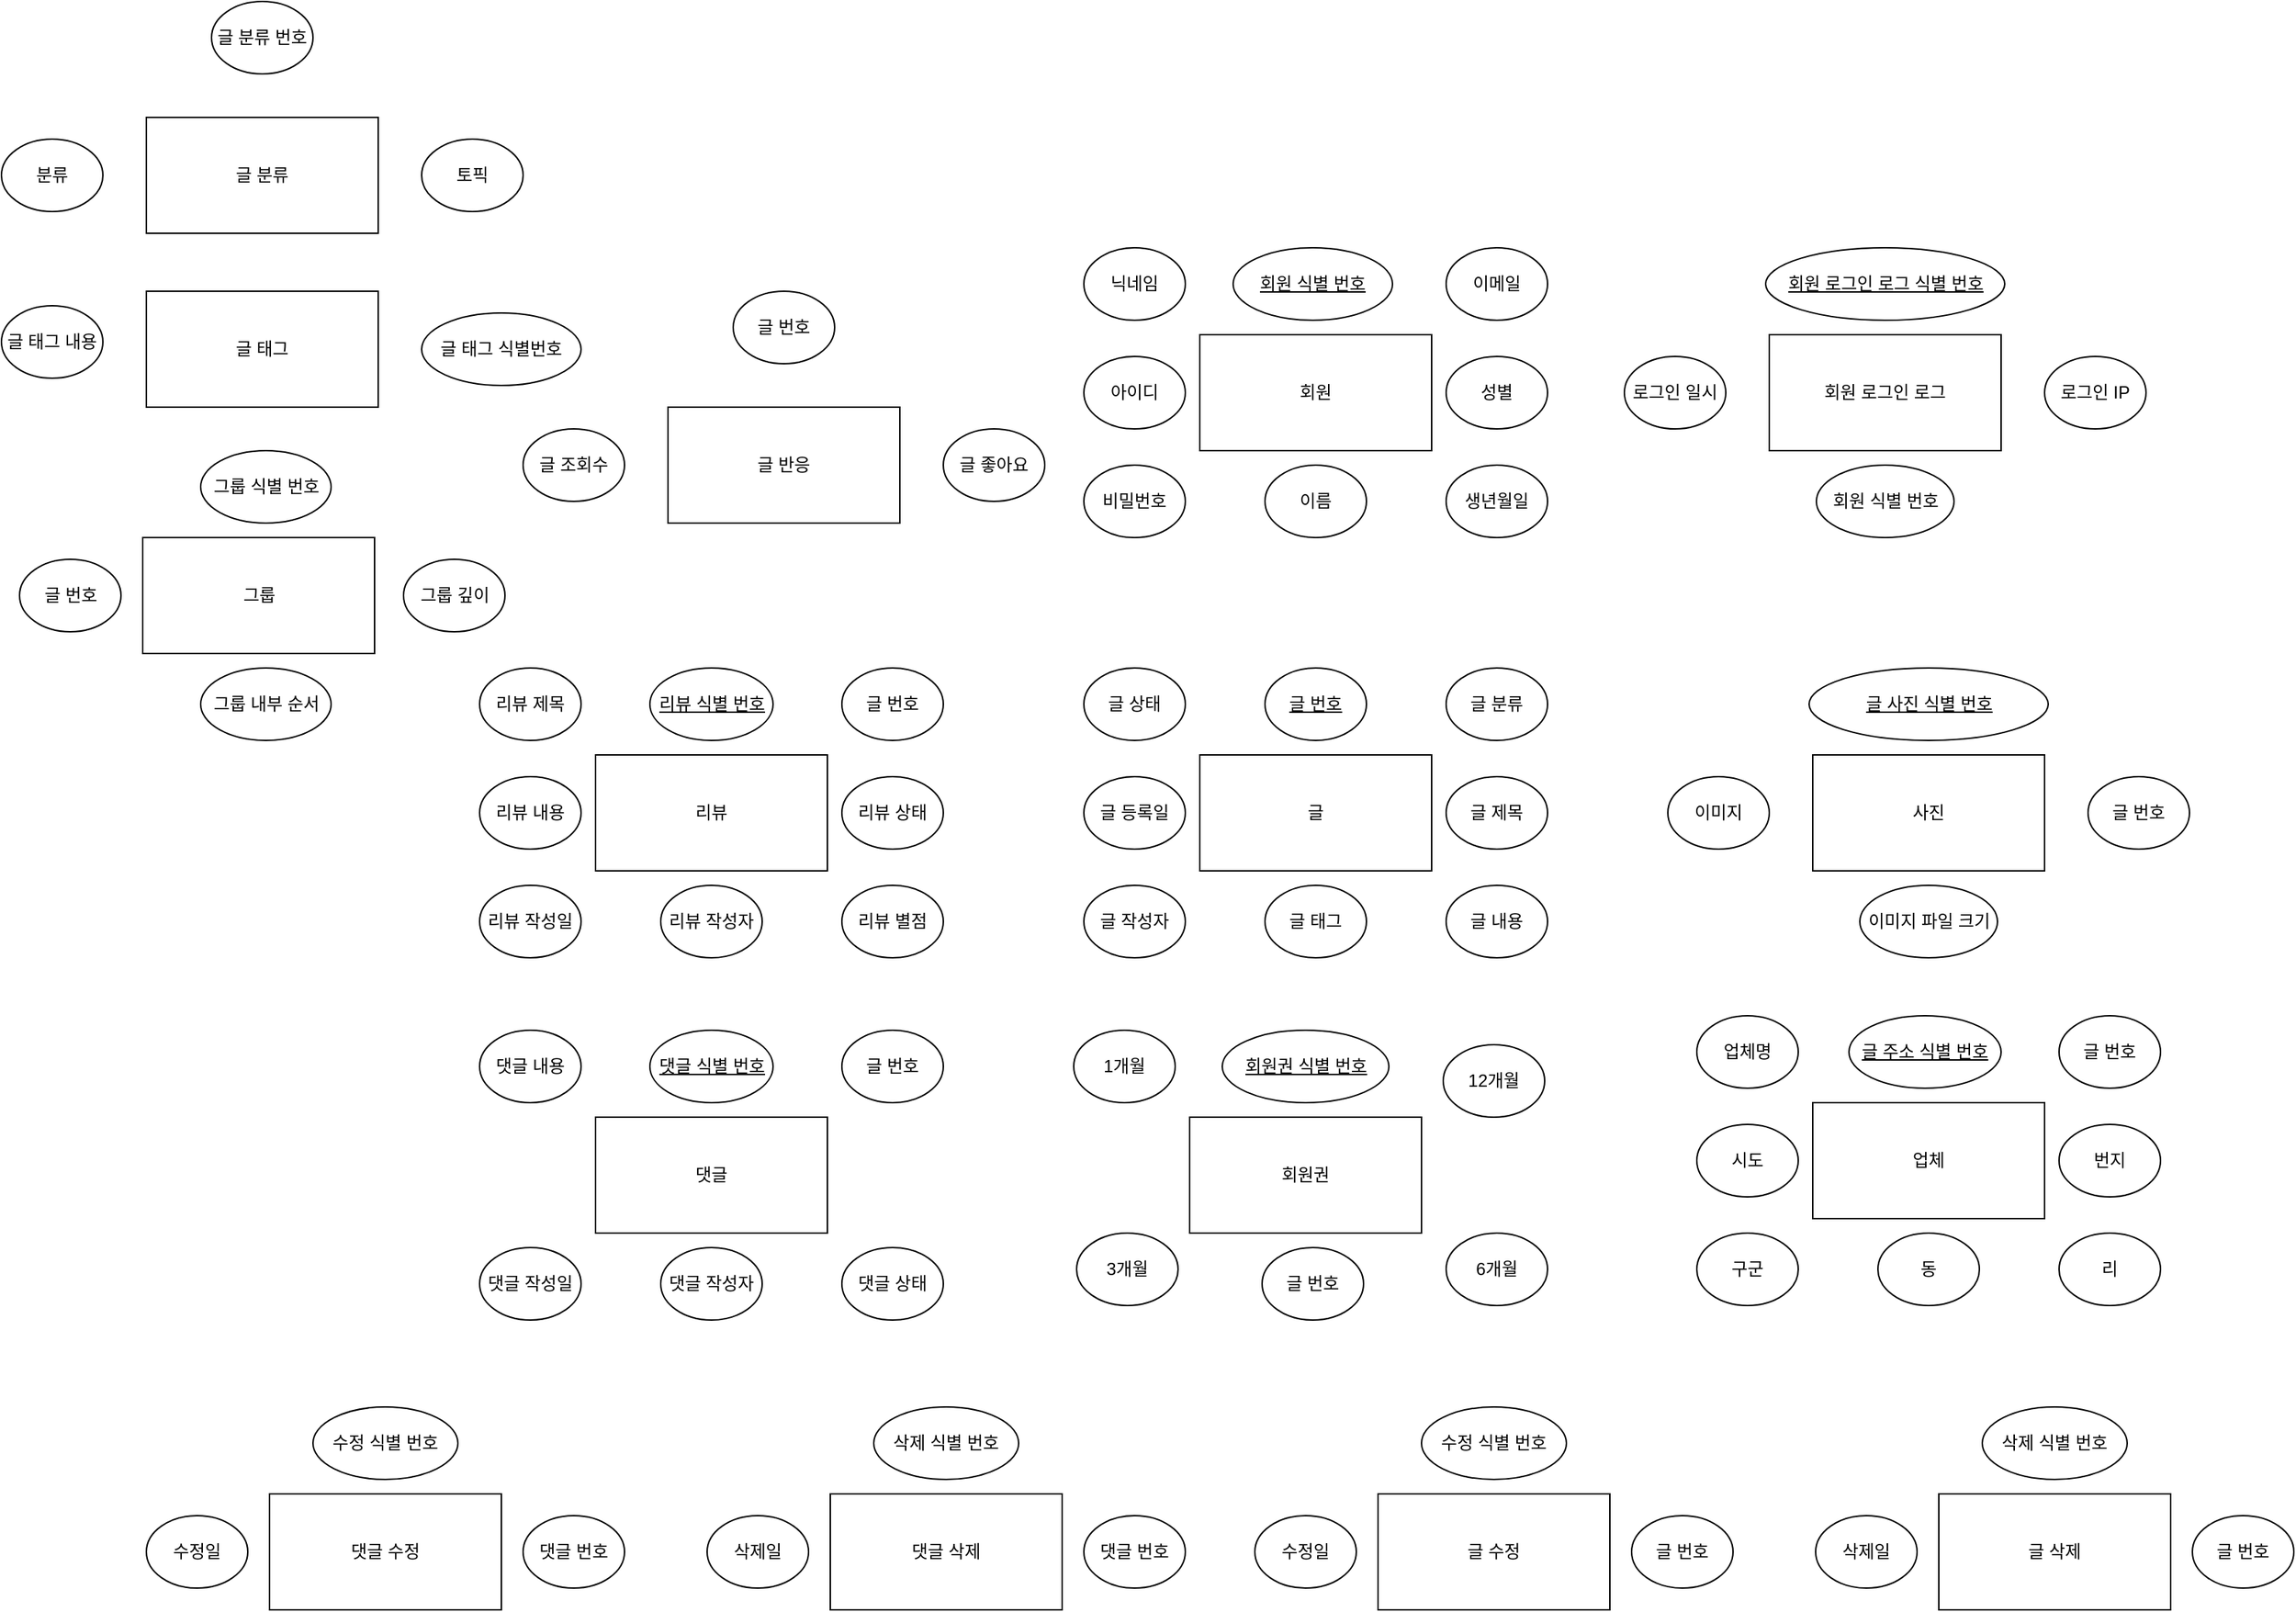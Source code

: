 <mxfile version="20.8.10" type="github">
  <diagram name="페이지-1" id="fak8buCkkVo0T9wNgY8q">
    <mxGraphModel dx="1912" dy="1019" grid="1" gridSize="10" guides="1" tooltips="1" connect="1" arrows="1" fold="1" page="1" pageScale="1" pageWidth="3300" pageHeight="2339" math="0" shadow="0">
      <root>
        <mxCell id="0" />
        <mxCell id="1" parent="0" />
        <mxCell id="8w0o-zl5EEHGcj-6kQpV-1" value="글" style="rounded=0;whiteSpace=wrap;html=1;" vertex="1" parent="1">
          <mxGeometry x="877" y="540" width="160" height="80" as="geometry" />
        </mxCell>
        <mxCell id="8w0o-zl5EEHGcj-6kQpV-2" value="&lt;u&gt;글 번호&lt;/u&gt;" style="ellipse;whiteSpace=wrap;html=1;" vertex="1" parent="1">
          <mxGeometry x="922" y="480" width="70" height="50" as="geometry" />
        </mxCell>
        <mxCell id="8w0o-zl5EEHGcj-6kQpV-4" value="글 분류" style="ellipse;whiteSpace=wrap;html=1;" vertex="1" parent="1">
          <mxGeometry x="1047" y="480" width="70" height="50" as="geometry" />
        </mxCell>
        <mxCell id="8w0o-zl5EEHGcj-6kQpV-5" value="글 제목" style="ellipse;whiteSpace=wrap;html=1;" vertex="1" parent="1">
          <mxGeometry x="1047" y="555" width="70" height="50" as="geometry" />
        </mxCell>
        <mxCell id="8w0o-zl5EEHGcj-6kQpV-6" value="글 내용" style="ellipse;whiteSpace=wrap;html=1;" vertex="1" parent="1">
          <mxGeometry x="1047" y="630" width="70" height="50" as="geometry" />
        </mxCell>
        <mxCell id="8w0o-zl5EEHGcj-6kQpV-7" value="글 태그" style="ellipse;whiteSpace=wrap;html=1;" vertex="1" parent="1">
          <mxGeometry x="922" y="630" width="70" height="50" as="geometry" />
        </mxCell>
        <mxCell id="8w0o-zl5EEHGcj-6kQpV-8" value="글 작성자" style="ellipse;whiteSpace=wrap;html=1;" vertex="1" parent="1">
          <mxGeometry x="797" y="630" width="70" height="50" as="geometry" />
        </mxCell>
        <mxCell id="8w0o-zl5EEHGcj-6kQpV-9" value="글 등록일" style="ellipse;whiteSpace=wrap;html=1;" vertex="1" parent="1">
          <mxGeometry x="797" y="555" width="70" height="50" as="geometry" />
        </mxCell>
        <mxCell id="8w0o-zl5EEHGcj-6kQpV-10" value="글 상태" style="ellipse;whiteSpace=wrap;html=1;" vertex="1" parent="1">
          <mxGeometry x="797" y="480" width="70" height="50" as="geometry" />
        </mxCell>
        <mxCell id="8w0o-zl5EEHGcj-6kQpV-11" value="글 분류" style="rounded=0;whiteSpace=wrap;html=1;" vertex="1" parent="1">
          <mxGeometry x="150" y="100" width="160" height="80" as="geometry" />
        </mxCell>
        <mxCell id="8w0o-zl5EEHGcj-6kQpV-20" value="글 분류 번호" style="ellipse;whiteSpace=wrap;html=1;" vertex="1" parent="1">
          <mxGeometry x="195" y="20" width="70" height="50" as="geometry" />
        </mxCell>
        <mxCell id="8w0o-zl5EEHGcj-6kQpV-21" value="분류" style="ellipse;whiteSpace=wrap;html=1;" vertex="1" parent="1">
          <mxGeometry x="50" y="115" width="70" height="50" as="geometry" />
        </mxCell>
        <mxCell id="8w0o-zl5EEHGcj-6kQpV-22" value="토픽" style="ellipse;whiteSpace=wrap;html=1;" vertex="1" parent="1">
          <mxGeometry x="340" y="115" width="70" height="50" as="geometry" />
        </mxCell>
        <mxCell id="8w0o-zl5EEHGcj-6kQpV-23" value="글 태그" style="rounded=0;whiteSpace=wrap;html=1;" vertex="1" parent="1">
          <mxGeometry x="150" y="220" width="160" height="80" as="geometry" />
        </mxCell>
        <mxCell id="8w0o-zl5EEHGcj-6kQpV-24" value="글 태그 식별번호" style="ellipse;whiteSpace=wrap;html=1;" vertex="1" parent="1">
          <mxGeometry x="340" y="235" width="110" height="50" as="geometry" />
        </mxCell>
        <mxCell id="8w0o-zl5EEHGcj-6kQpV-25" value="글 태그 내용" style="ellipse;whiteSpace=wrap;html=1;" vertex="1" parent="1">
          <mxGeometry x="50" y="230" width="70" height="50" as="geometry" />
        </mxCell>
        <mxCell id="8w0o-zl5EEHGcj-6kQpV-31" value="회원" style="rounded=0;whiteSpace=wrap;html=1;" vertex="1" parent="1">
          <mxGeometry x="877" y="250" width="160" height="80" as="geometry" />
        </mxCell>
        <mxCell id="8w0o-zl5EEHGcj-6kQpV-32" value="&lt;u&gt;회원 식별 번호&lt;/u&gt;" style="ellipse;whiteSpace=wrap;html=1;" vertex="1" parent="1">
          <mxGeometry x="900" y="190" width="110" height="50" as="geometry" />
        </mxCell>
        <mxCell id="8w0o-zl5EEHGcj-6kQpV-33" value="이메일" style="ellipse;whiteSpace=wrap;html=1;" vertex="1" parent="1">
          <mxGeometry x="1047" y="190" width="70" height="50" as="geometry" />
        </mxCell>
        <mxCell id="8w0o-zl5EEHGcj-6kQpV-34" value="성별" style="ellipse;whiteSpace=wrap;html=1;" vertex="1" parent="1">
          <mxGeometry x="1047" y="265" width="70" height="50" as="geometry" />
        </mxCell>
        <mxCell id="8w0o-zl5EEHGcj-6kQpV-35" value="생년월일" style="ellipse;whiteSpace=wrap;html=1;" vertex="1" parent="1">
          <mxGeometry x="1047" y="340" width="70" height="50" as="geometry" />
        </mxCell>
        <mxCell id="8w0o-zl5EEHGcj-6kQpV-36" value="이름" style="ellipse;whiteSpace=wrap;html=1;" vertex="1" parent="1">
          <mxGeometry x="922" y="340" width="70" height="50" as="geometry" />
        </mxCell>
        <mxCell id="8w0o-zl5EEHGcj-6kQpV-37" value="비밀번호" style="ellipse;whiteSpace=wrap;html=1;" vertex="1" parent="1">
          <mxGeometry x="797" y="340" width="70" height="50" as="geometry" />
        </mxCell>
        <mxCell id="8w0o-zl5EEHGcj-6kQpV-38" value="아이디" style="ellipse;whiteSpace=wrap;html=1;" vertex="1" parent="1">
          <mxGeometry x="797" y="265" width="70" height="50" as="geometry" />
        </mxCell>
        <mxCell id="8w0o-zl5EEHGcj-6kQpV-39" value="닉네임" style="ellipse;whiteSpace=wrap;html=1;" vertex="1" parent="1">
          <mxGeometry x="797" y="190" width="70" height="50" as="geometry" />
        </mxCell>
        <mxCell id="8w0o-zl5EEHGcj-6kQpV-40" value="회원 로그인 로그" style="rounded=0;whiteSpace=wrap;html=1;" vertex="1" parent="1">
          <mxGeometry x="1270" y="250" width="160" height="80" as="geometry" />
        </mxCell>
        <mxCell id="8w0o-zl5EEHGcj-6kQpV-42" value="로그인 일시" style="ellipse;whiteSpace=wrap;html=1;" vertex="1" parent="1">
          <mxGeometry x="1170" y="265" width="70" height="50" as="geometry" />
        </mxCell>
        <mxCell id="8w0o-zl5EEHGcj-6kQpV-43" value="로그인 IP" style="ellipse;whiteSpace=wrap;html=1;" vertex="1" parent="1">
          <mxGeometry x="1460" y="265" width="70" height="50" as="geometry" />
        </mxCell>
        <mxCell id="8w0o-zl5EEHGcj-6kQpV-44" value="&lt;u&gt;회원 로그인 로그 식별 번호&lt;/u&gt;" style="ellipse;whiteSpace=wrap;html=1;" vertex="1" parent="1">
          <mxGeometry x="1267.5" y="190" width="165" height="50" as="geometry" />
        </mxCell>
        <mxCell id="8w0o-zl5EEHGcj-6kQpV-45" value="회원 식별 번호" style="ellipse;whiteSpace=wrap;html=1;" vertex="1" parent="1">
          <mxGeometry x="1302.5" y="340" width="95" height="50" as="geometry" />
        </mxCell>
        <mxCell id="8w0o-zl5EEHGcj-6kQpV-46" value="리뷰" style="rounded=0;whiteSpace=wrap;html=1;" vertex="1" parent="1">
          <mxGeometry x="460" y="540" width="160" height="80" as="geometry" />
        </mxCell>
        <mxCell id="8w0o-zl5EEHGcj-6kQpV-47" value="&lt;u&gt;리뷰 식별 번호&lt;/u&gt;" style="ellipse;whiteSpace=wrap;html=1;" vertex="1" parent="1">
          <mxGeometry x="497.5" y="480" width="85" height="50" as="geometry" />
        </mxCell>
        <mxCell id="8w0o-zl5EEHGcj-6kQpV-48" value="글 번호" style="ellipse;whiteSpace=wrap;html=1;" vertex="1" parent="1">
          <mxGeometry x="630" y="480" width="70" height="50" as="geometry" />
        </mxCell>
        <mxCell id="8w0o-zl5EEHGcj-6kQpV-49" value="리뷰 상태" style="ellipse;whiteSpace=wrap;html=1;" vertex="1" parent="1">
          <mxGeometry x="630" y="555" width="70" height="50" as="geometry" />
        </mxCell>
        <mxCell id="8w0o-zl5EEHGcj-6kQpV-50" value="리뷰 별점" style="ellipse;whiteSpace=wrap;html=1;" vertex="1" parent="1">
          <mxGeometry x="630" y="630" width="70" height="50" as="geometry" />
        </mxCell>
        <mxCell id="8w0o-zl5EEHGcj-6kQpV-51" value="리뷰 작성자" style="ellipse;whiteSpace=wrap;html=1;" vertex="1" parent="1">
          <mxGeometry x="505" y="630" width="70" height="50" as="geometry" />
        </mxCell>
        <mxCell id="8w0o-zl5EEHGcj-6kQpV-52" value="리뷰 작성일" style="ellipse;whiteSpace=wrap;html=1;" vertex="1" parent="1">
          <mxGeometry x="380" y="630" width="70" height="50" as="geometry" />
        </mxCell>
        <mxCell id="8w0o-zl5EEHGcj-6kQpV-53" value="리뷰 내용" style="ellipse;whiteSpace=wrap;html=1;" vertex="1" parent="1">
          <mxGeometry x="380" y="555" width="70" height="50" as="geometry" />
        </mxCell>
        <mxCell id="8w0o-zl5EEHGcj-6kQpV-54" value="리뷰 제목" style="ellipse;whiteSpace=wrap;html=1;" vertex="1" parent="1">
          <mxGeometry x="380" y="480" width="70" height="50" as="geometry" />
        </mxCell>
        <mxCell id="8w0o-zl5EEHGcj-6kQpV-55" value="댓글" style="rounded=0;whiteSpace=wrap;html=1;" vertex="1" parent="1">
          <mxGeometry x="460" y="790" width="160" height="80" as="geometry" />
        </mxCell>
        <mxCell id="8w0o-zl5EEHGcj-6kQpV-56" value="&lt;u&gt;댓글 식별 번호&lt;/u&gt;" style="ellipse;whiteSpace=wrap;html=1;" vertex="1" parent="1">
          <mxGeometry x="497.5" y="730" width="85" height="50" as="geometry" />
        </mxCell>
        <mxCell id="8w0o-zl5EEHGcj-6kQpV-57" value="글 번호" style="ellipse;whiteSpace=wrap;html=1;" vertex="1" parent="1">
          <mxGeometry x="630" y="730" width="70" height="50" as="geometry" />
        </mxCell>
        <mxCell id="8w0o-zl5EEHGcj-6kQpV-60" value="댓글 상태" style="ellipse;whiteSpace=wrap;html=1;" vertex="1" parent="1">
          <mxGeometry x="630" y="880" width="70" height="50" as="geometry" />
        </mxCell>
        <mxCell id="8w0o-zl5EEHGcj-6kQpV-61" value="댓글 작성자" style="ellipse;whiteSpace=wrap;html=1;" vertex="1" parent="1">
          <mxGeometry x="505" y="880" width="70" height="50" as="geometry" />
        </mxCell>
        <mxCell id="8w0o-zl5EEHGcj-6kQpV-62" value="댓글 작성일" style="ellipse;whiteSpace=wrap;html=1;" vertex="1" parent="1">
          <mxGeometry x="380" y="880" width="70" height="50" as="geometry" />
        </mxCell>
        <mxCell id="8w0o-zl5EEHGcj-6kQpV-63" value="댓글 내용" style="ellipse;whiteSpace=wrap;html=1;" vertex="1" parent="1">
          <mxGeometry x="380" y="730" width="70" height="50" as="geometry" />
        </mxCell>
        <mxCell id="8w0o-zl5EEHGcj-6kQpV-64" value="댓글 수정" style="rounded=0;whiteSpace=wrap;html=1;" vertex="1" parent="1">
          <mxGeometry x="235" y="1050" width="160" height="80" as="geometry" />
        </mxCell>
        <mxCell id="8w0o-zl5EEHGcj-6kQpV-65" value="수정 식별 번호" style="ellipse;whiteSpace=wrap;html=1;" vertex="1" parent="1">
          <mxGeometry x="265" y="990" width="100" height="50" as="geometry" />
        </mxCell>
        <mxCell id="8w0o-zl5EEHGcj-6kQpV-66" value="수정일" style="ellipse;whiteSpace=wrap;html=1;" vertex="1" parent="1">
          <mxGeometry x="150" y="1065" width="70" height="50" as="geometry" />
        </mxCell>
        <mxCell id="8w0o-zl5EEHGcj-6kQpV-67" value="댓글 번호" style="ellipse;whiteSpace=wrap;html=1;" vertex="1" parent="1">
          <mxGeometry x="410" y="1065" width="70" height="50" as="geometry" />
        </mxCell>
        <mxCell id="8w0o-zl5EEHGcj-6kQpV-76" value="댓글 삭제" style="rounded=0;whiteSpace=wrap;html=1;" vertex="1" parent="1">
          <mxGeometry x="622" y="1050" width="160" height="80" as="geometry" />
        </mxCell>
        <mxCell id="8w0o-zl5EEHGcj-6kQpV-77" value="삭제 식별 번호" style="ellipse;whiteSpace=wrap;html=1;" vertex="1" parent="1">
          <mxGeometry x="652" y="990" width="100" height="50" as="geometry" />
        </mxCell>
        <mxCell id="8w0o-zl5EEHGcj-6kQpV-78" value="삭제일" style="ellipse;whiteSpace=wrap;html=1;" vertex="1" parent="1">
          <mxGeometry x="537" y="1065" width="70" height="50" as="geometry" />
        </mxCell>
        <mxCell id="8w0o-zl5EEHGcj-6kQpV-79" value="댓글 번호" style="ellipse;whiteSpace=wrap;html=1;" vertex="1" parent="1">
          <mxGeometry x="797" y="1065" width="70" height="50" as="geometry" />
        </mxCell>
        <mxCell id="8w0o-zl5EEHGcj-6kQpV-83" value="그룹" style="rounded=0;whiteSpace=wrap;html=1;" vertex="1" parent="1">
          <mxGeometry x="147.5" y="390" width="160" height="80" as="geometry" />
        </mxCell>
        <mxCell id="8w0o-zl5EEHGcj-6kQpV-84" value="그룹 식별 번호" style="ellipse;whiteSpace=wrap;html=1;" vertex="1" parent="1">
          <mxGeometry x="187.5" y="330" width="90" height="50" as="geometry" />
        </mxCell>
        <mxCell id="8w0o-zl5EEHGcj-6kQpV-85" value="글 번호" style="ellipse;whiteSpace=wrap;html=1;" vertex="1" parent="1">
          <mxGeometry x="62.5" y="405" width="70" height="50" as="geometry" />
        </mxCell>
        <mxCell id="8w0o-zl5EEHGcj-6kQpV-86" value="그룹 깊이" style="ellipse;whiteSpace=wrap;html=1;" vertex="1" parent="1">
          <mxGeometry x="327.5" y="405" width="70" height="50" as="geometry" />
        </mxCell>
        <mxCell id="8w0o-zl5EEHGcj-6kQpV-87" value="그룹 내부 순서" style="ellipse;whiteSpace=wrap;html=1;" vertex="1" parent="1">
          <mxGeometry x="187.5" y="480" width="90" height="50" as="geometry" />
        </mxCell>
        <mxCell id="8w0o-zl5EEHGcj-6kQpV-88" value="글 수정" style="rounded=0;whiteSpace=wrap;html=1;" vertex="1" parent="1">
          <mxGeometry x="1000" y="1050" width="160" height="80" as="geometry" />
        </mxCell>
        <mxCell id="8w0o-zl5EEHGcj-6kQpV-89" value="수정 식별 번호" style="ellipse;whiteSpace=wrap;html=1;" vertex="1" parent="1">
          <mxGeometry x="1030" y="990" width="100" height="50" as="geometry" />
        </mxCell>
        <mxCell id="8w0o-zl5EEHGcj-6kQpV-90" value="수정일" style="ellipse;whiteSpace=wrap;html=1;" vertex="1" parent="1">
          <mxGeometry x="915" y="1065" width="70" height="50" as="geometry" />
        </mxCell>
        <mxCell id="8w0o-zl5EEHGcj-6kQpV-91" value="글 번호" style="ellipse;whiteSpace=wrap;html=1;" vertex="1" parent="1">
          <mxGeometry x="1175" y="1065" width="70" height="50" as="geometry" />
        </mxCell>
        <mxCell id="8w0o-zl5EEHGcj-6kQpV-92" value="글 삭제" style="rounded=0;whiteSpace=wrap;html=1;" vertex="1" parent="1">
          <mxGeometry x="1387" y="1050" width="160" height="80" as="geometry" />
        </mxCell>
        <mxCell id="8w0o-zl5EEHGcj-6kQpV-93" value="삭제 식별 번호" style="ellipse;whiteSpace=wrap;html=1;" vertex="1" parent="1">
          <mxGeometry x="1417" y="990" width="100" height="50" as="geometry" />
        </mxCell>
        <mxCell id="8w0o-zl5EEHGcj-6kQpV-94" value="삭제일" style="ellipse;whiteSpace=wrap;html=1;" vertex="1" parent="1">
          <mxGeometry x="1302" y="1065" width="70" height="50" as="geometry" />
        </mxCell>
        <mxCell id="8w0o-zl5EEHGcj-6kQpV-95" value="글 번호" style="ellipse;whiteSpace=wrap;html=1;" vertex="1" parent="1">
          <mxGeometry x="1562" y="1065" width="70" height="50" as="geometry" />
        </mxCell>
        <mxCell id="8w0o-zl5EEHGcj-6kQpV-100" value="회원권" style="rounded=0;whiteSpace=wrap;html=1;" vertex="1" parent="1">
          <mxGeometry x="870" y="790" width="160" height="80" as="geometry" />
        </mxCell>
        <mxCell id="8w0o-zl5EEHGcj-6kQpV-101" value="&lt;u&gt;회원권 식별 번호&lt;/u&gt;" style="ellipse;whiteSpace=wrap;html=1;" vertex="1" parent="1">
          <mxGeometry x="892.5" y="730" width="115" height="50" as="geometry" />
        </mxCell>
        <mxCell id="8w0o-zl5EEHGcj-6kQpV-104" value="글 번호" style="ellipse;whiteSpace=wrap;html=1;" vertex="1" parent="1">
          <mxGeometry x="920" y="880" width="70" height="50" as="geometry" />
        </mxCell>
        <mxCell id="8w0o-zl5EEHGcj-6kQpV-105" value="12개월" style="ellipse;whiteSpace=wrap;html=1;" vertex="1" parent="1">
          <mxGeometry x="1045" y="740" width="70" height="50" as="geometry" />
        </mxCell>
        <mxCell id="8w0o-zl5EEHGcj-6kQpV-106" value="6개월" style="ellipse;whiteSpace=wrap;html=1;" vertex="1" parent="1">
          <mxGeometry x="1047" y="870" width="70" height="50" as="geometry" />
        </mxCell>
        <mxCell id="8w0o-zl5EEHGcj-6kQpV-107" value="3개월" style="ellipse;whiteSpace=wrap;html=1;" vertex="1" parent="1">
          <mxGeometry x="792" y="870" width="70" height="50" as="geometry" />
        </mxCell>
        <mxCell id="8w0o-zl5EEHGcj-6kQpV-108" value="1개월" style="ellipse;whiteSpace=wrap;html=1;" vertex="1" parent="1">
          <mxGeometry x="790" y="730" width="70" height="50" as="geometry" />
        </mxCell>
        <mxCell id="8w0o-zl5EEHGcj-6kQpV-109" value="업체" style="rounded=0;whiteSpace=wrap;html=1;" vertex="1" parent="1">
          <mxGeometry x="1300" y="780" width="160" height="80" as="geometry" />
        </mxCell>
        <mxCell id="8w0o-zl5EEHGcj-6kQpV-110" value="&lt;u&gt;글 주소 식별 번호&lt;/u&gt;" style="ellipse;whiteSpace=wrap;html=1;" vertex="1" parent="1">
          <mxGeometry x="1325" y="720" width="105" height="50" as="geometry" />
        </mxCell>
        <mxCell id="8w0o-zl5EEHGcj-6kQpV-111" value="글 번호" style="ellipse;whiteSpace=wrap;html=1;" vertex="1" parent="1">
          <mxGeometry x="1470" y="720" width="70" height="50" as="geometry" />
        </mxCell>
        <mxCell id="8w0o-zl5EEHGcj-6kQpV-112" value="번지" style="ellipse;whiteSpace=wrap;html=1;" vertex="1" parent="1">
          <mxGeometry x="1470" y="795" width="70" height="50" as="geometry" />
        </mxCell>
        <mxCell id="8w0o-zl5EEHGcj-6kQpV-113" value="리" style="ellipse;whiteSpace=wrap;html=1;" vertex="1" parent="1">
          <mxGeometry x="1470" y="870" width="70" height="50" as="geometry" />
        </mxCell>
        <mxCell id="8w0o-zl5EEHGcj-6kQpV-114" value="동" style="ellipse;whiteSpace=wrap;html=1;" vertex="1" parent="1">
          <mxGeometry x="1345" y="870" width="70" height="50" as="geometry" />
        </mxCell>
        <mxCell id="8w0o-zl5EEHGcj-6kQpV-115" value="구군" style="ellipse;whiteSpace=wrap;html=1;" vertex="1" parent="1">
          <mxGeometry x="1220" y="870" width="70" height="50" as="geometry" />
        </mxCell>
        <mxCell id="8w0o-zl5EEHGcj-6kQpV-116" value="시도" style="ellipse;whiteSpace=wrap;html=1;" vertex="1" parent="1">
          <mxGeometry x="1220" y="795" width="70" height="50" as="geometry" />
        </mxCell>
        <mxCell id="8w0o-zl5EEHGcj-6kQpV-117" value="업체명" style="ellipse;whiteSpace=wrap;html=1;" vertex="1" parent="1">
          <mxGeometry x="1220" y="720" width="70" height="50" as="geometry" />
        </mxCell>
        <mxCell id="8w0o-zl5EEHGcj-6kQpV-119" value="사진" style="rounded=0;whiteSpace=wrap;html=1;" vertex="1" parent="1">
          <mxGeometry x="1300" y="540" width="160" height="80" as="geometry" />
        </mxCell>
        <mxCell id="8w0o-zl5EEHGcj-6kQpV-120" value="이미지" style="ellipse;whiteSpace=wrap;html=1;" vertex="1" parent="1">
          <mxGeometry x="1200" y="555" width="70" height="50" as="geometry" />
        </mxCell>
        <mxCell id="8w0o-zl5EEHGcj-6kQpV-121" value="글 번호" style="ellipse;whiteSpace=wrap;html=1;" vertex="1" parent="1">
          <mxGeometry x="1490" y="555" width="70" height="50" as="geometry" />
        </mxCell>
        <mxCell id="8w0o-zl5EEHGcj-6kQpV-122" value="&lt;u&gt;글 사진 식별 번호&lt;/u&gt;" style="ellipse;whiteSpace=wrap;html=1;" vertex="1" parent="1">
          <mxGeometry x="1297.5" y="480" width="165" height="50" as="geometry" />
        </mxCell>
        <mxCell id="8w0o-zl5EEHGcj-6kQpV-123" value="이미지 파일 크기" style="ellipse;whiteSpace=wrap;html=1;" vertex="1" parent="1">
          <mxGeometry x="1332.5" y="630" width="95" height="50" as="geometry" />
        </mxCell>
        <mxCell id="8w0o-zl5EEHGcj-6kQpV-124" value="글 반응" style="rounded=0;whiteSpace=wrap;html=1;" vertex="1" parent="1">
          <mxGeometry x="510" y="300" width="160" height="80" as="geometry" />
        </mxCell>
        <mxCell id="8w0o-zl5EEHGcj-6kQpV-125" value="글 번호" style="ellipse;whiteSpace=wrap;html=1;" vertex="1" parent="1">
          <mxGeometry x="555" y="220" width="70" height="50" as="geometry" />
        </mxCell>
        <mxCell id="8w0o-zl5EEHGcj-6kQpV-126" value="글 조회수" style="ellipse;whiteSpace=wrap;html=1;" vertex="1" parent="1">
          <mxGeometry x="410" y="315" width="70" height="50" as="geometry" />
        </mxCell>
        <mxCell id="8w0o-zl5EEHGcj-6kQpV-127" value="글 좋아요" style="ellipse;whiteSpace=wrap;html=1;" vertex="1" parent="1">
          <mxGeometry x="700" y="315" width="70" height="50" as="geometry" />
        </mxCell>
      </root>
    </mxGraphModel>
  </diagram>
</mxfile>
